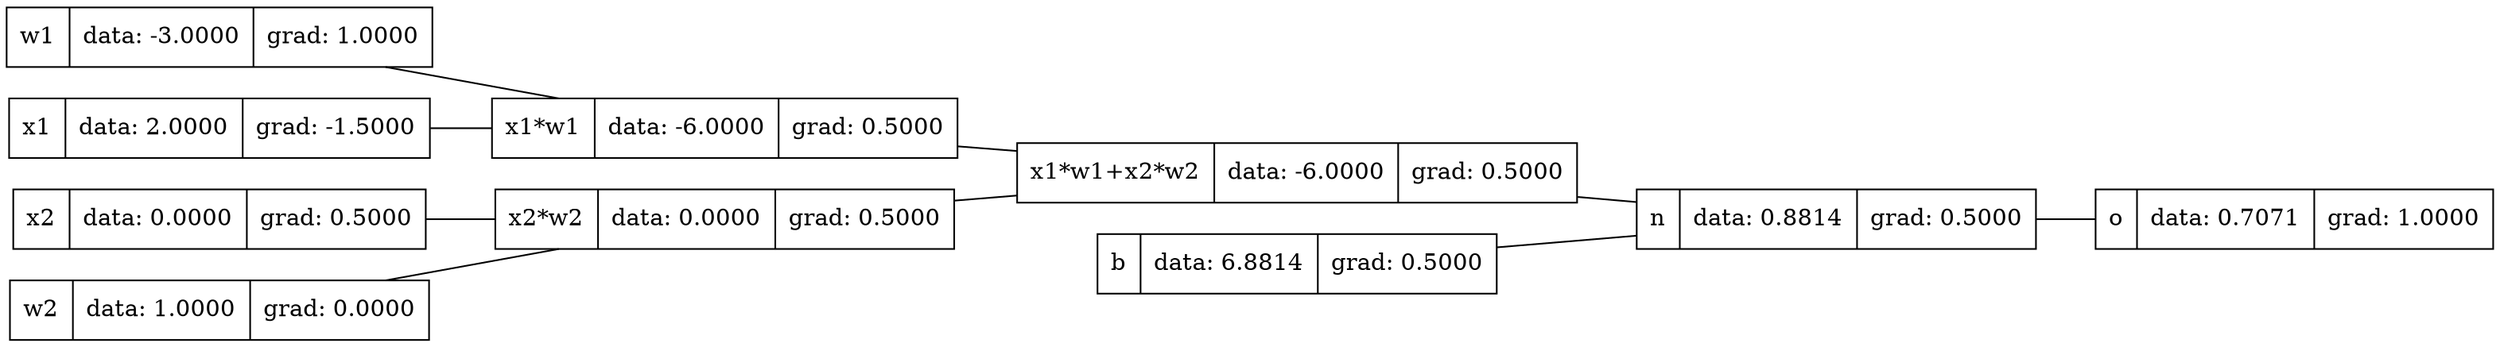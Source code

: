graph {
	graph [rankdir=LR]
	140640766301840 [label="{o | data: 0.7071 | grad: 1.0000}" shape=record]
	140640769846928 [label="{w1 | data: -3.0000 | grad: 1.0000}" shape=record]
	140640766301360 [label="{x1*w1+x2*w2 | data: -6.0000 | grad: 0.5000}" shape=record]
	140640769850576 [label="{x2 | data: 0.0000 | grad: 0.5000}" shape=record]
	140640766300880 [label="{x1*w1 | data: -6.0000 | grad: 0.5000}" shape=record]
	140640769850672 [label="{x1 | data: 2.0000 | grad: -1.5000}" shape=record]
	140640766300544 [label="{b | data: 6.8814 | grad: 0.5000}" shape=record]
	140640766301600 [label="{n | data: 0.8814 | grad: 0.5000}" shape=record]
	140640766300592 [label="{w2 | data: 1.0000 | grad: 0.0000}" shape=record]
	140640766301120 [label="{x2*w2 | data: 0.0000 | grad: 0.5000}" shape=record]
	140640766300544 -- 140640766301600
	140640766300880 -- 140640766301360
	140640769850672 -- 140640766300880
	140640769846928 -- 140640766300880
	140640766301360 -- 140640766301600
	140640766300592 -- 140640766301120
	140640766301600 -- 140640766301840
	140640766301120 -- 140640766301360
	140640769850576 -- 140640766301120
}
